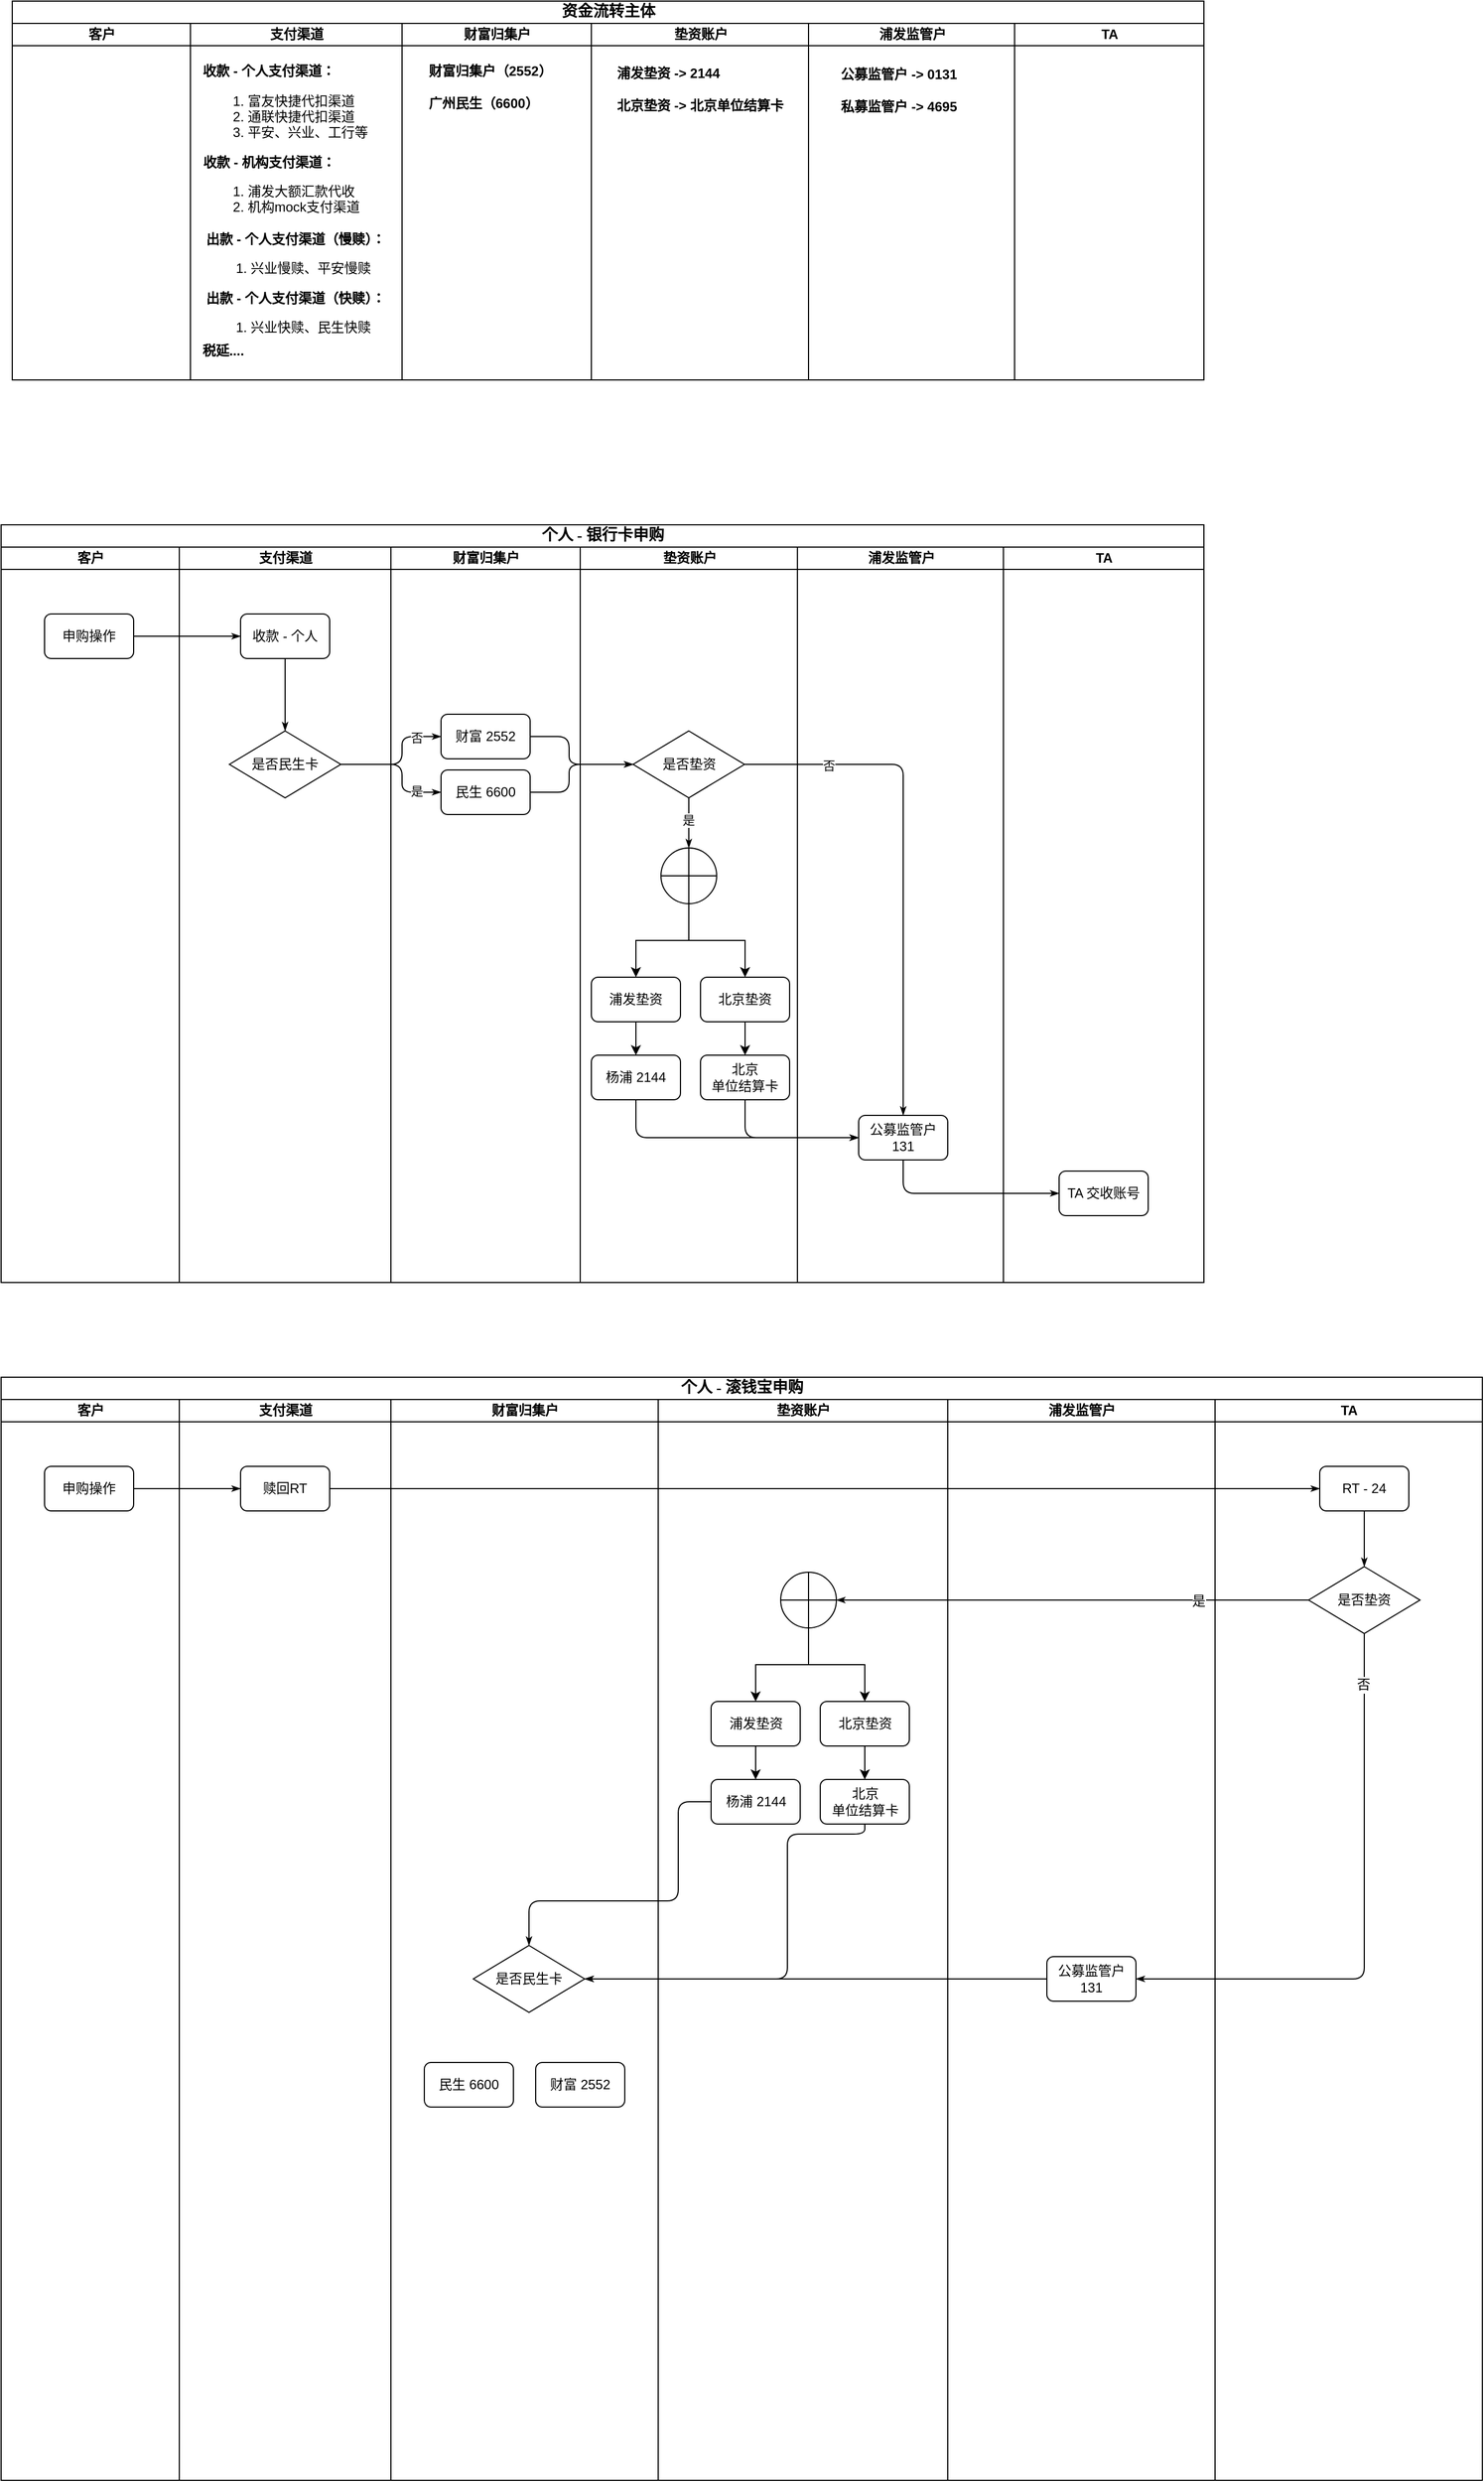 <mxfile version="24.7.7">
  <diagram name="Page-1" id="74e2e168-ea6b-b213-b513-2b3c1d86103e">
    <mxGraphModel dx="1280" dy="2518" grid="1" gridSize="10" guides="1" tooltips="1" connect="1" arrows="1" fold="1" page="1" pageScale="1" pageWidth="1100" pageHeight="850" background="none" math="0" shadow="0">
      <root>
        <mxCell id="0" />
        <mxCell id="1" parent="0" />
        <mxCell id="ZAlz1cg8hfb-RX_8pKFO-1" value="&lt;font style=&quot;font-size: 14px;&quot;&gt;资金流转主体&lt;/font&gt;" style="swimlane;html=1;childLayout=stackLayout;startSize=20;rounded=0;shadow=0;labelBackgroundColor=none;strokeWidth=1;fontFamily=Verdana;fontSize=8;align=center;" vertex="1" parent="1">
          <mxGeometry x="60" y="-950" width="1070" height="340" as="geometry">
            <mxRectangle x="70" y="40" width="60" height="20" as="alternateBounds" />
          </mxGeometry>
        </mxCell>
        <mxCell id="ZAlz1cg8hfb-RX_8pKFO-2" value="客户" style="swimlane;html=1;startSize=20;" vertex="1" parent="ZAlz1cg8hfb-RX_8pKFO-1">
          <mxGeometry y="20" width="160" height="320" as="geometry">
            <mxRectangle y="20" width="40" height="730" as="alternateBounds" />
          </mxGeometry>
        </mxCell>
        <mxCell id="ZAlz1cg8hfb-RX_8pKFO-3" value="支付渠道" style="swimlane;html=1;startSize=20;" vertex="1" parent="ZAlz1cg8hfb-RX_8pKFO-1">
          <mxGeometry x="160" y="20" width="190" height="320" as="geometry">
            <mxRectangle x="160" y="20" width="40" height="730" as="alternateBounds" />
          </mxGeometry>
        </mxCell>
        <mxCell id="ZAlz1cg8hfb-RX_8pKFO-4" value="&lt;span style=&quot;background-color: initial;&quot;&gt;&lt;b&gt;&amp;nbsp; &amp;nbsp;收款 - 个人支付渠道：&lt;/b&gt;&lt;/span&gt;&lt;br&gt;&lt;blockquote style=&quot;margin: 0 0 0 40px; border: none; padding: 0px;&quot;&gt;&lt;ol&gt;&lt;li style=&quot;text-align: left;&quot;&gt;&lt;span style=&quot;background-color: initial;&quot;&gt;富友快捷代扣渠道&lt;/span&gt;&lt;/li&gt;&lt;li style=&quot;text-align: left;&quot;&gt;&lt;span style=&quot;background-color: initial;&quot;&gt;通联快捷代扣渠道&lt;/span&gt;&lt;/li&gt;&lt;li style=&quot;text-align: left;&quot;&gt;&lt;span style=&quot;background-color: initial;&quot;&gt;平安、兴业、工行等&lt;/span&gt;&lt;/li&gt;&lt;/ol&gt;&lt;div style=&quot;text-align: left;&quot;&gt;&lt;span style=&quot;text-align: center; background-color: initial;&quot;&gt;&lt;b&gt;收款 - 机构支付渠道：&lt;/b&gt;&lt;/span&gt;&lt;br style=&quot;text-align: center;&quot;&gt;&lt;ol&gt;&lt;li&gt;浦发大额汇款代收&lt;br&gt;&lt;/li&gt;&lt;li&gt;机构mock支付渠道&lt;br&gt;&lt;/li&gt;&lt;/ol&gt;&lt;/div&gt;&lt;/blockquote&gt;" style="text;html=1;align=center;verticalAlign=middle;resizable=0;points=[];autosize=1;strokeColor=none;fillColor=none;" vertex="1" parent="ZAlz1cg8hfb-RX_8pKFO-3">
          <mxGeometry x="-40" y="30" width="210" height="160" as="geometry" />
        </mxCell>
        <mxCell id="ZAlz1cg8hfb-RX_8pKFO-5" value="财富归集户" style="swimlane;html=1;startSize=20;" vertex="1" parent="ZAlz1cg8hfb-RX_8pKFO-1">
          <mxGeometry x="350" y="20" width="170" height="320" as="geometry">
            <mxRectangle x="320" y="20" width="40" height="730" as="alternateBounds" />
          </mxGeometry>
        </mxCell>
        <mxCell id="ZAlz1cg8hfb-RX_8pKFO-6" value="&lt;b style=&quot;background-color: initial;&quot;&gt;财富归集户（2552）&lt;br&gt;&lt;/b&gt;&lt;br&gt;&lt;b style=&quot;background-color: initial;&quot;&gt;广州民生（6600）&lt;/b&gt;" style="text;html=1;align=left;verticalAlign=middle;resizable=0;points=[];autosize=1;strokeColor=none;fillColor=none;" vertex="1" parent="ZAlz1cg8hfb-RX_8pKFO-5">
          <mxGeometry x="22" y="27" width="130" height="60" as="geometry" />
        </mxCell>
        <mxCell id="ZAlz1cg8hfb-RX_8pKFO-7" value="垫资账户" style="swimlane;html=1;startSize=20;" vertex="1" parent="ZAlz1cg8hfb-RX_8pKFO-1">
          <mxGeometry x="520" y="20" width="195" height="320" as="geometry" />
        </mxCell>
        <mxCell id="ZAlz1cg8hfb-RX_8pKFO-8" value="&lt;b style=&quot;background-color: initial;&quot;&gt;浦发垫资 -&amp;gt; 2144&lt;br&gt;&lt;/b&gt;&lt;br&gt;&lt;b style=&quot;background-color: initial;&quot;&gt;北京垫资 -&amp;gt; 北京单位结算卡&lt;/b&gt;" style="text;html=1;align=left;verticalAlign=middle;resizable=0;points=[];autosize=1;strokeColor=none;fillColor=none;" vertex="1" parent="ZAlz1cg8hfb-RX_8pKFO-7">
          <mxGeometry x="21" y="29" width="170" height="60" as="geometry" />
        </mxCell>
        <mxCell id="ZAlz1cg8hfb-RX_8pKFO-9" value="浦发监管户" style="swimlane;html=1;startSize=20;" vertex="1" parent="ZAlz1cg8hfb-RX_8pKFO-1">
          <mxGeometry x="715" y="20" width="185" height="320" as="geometry" />
        </mxCell>
        <mxCell id="ZAlz1cg8hfb-RX_8pKFO-10" value="&lt;b style=&quot;background-color: initial;&quot;&gt;公募监管户 -&amp;gt; 0131&lt;br&gt;&lt;/b&gt;&lt;br&gt;&lt;b style=&quot;background-color: initial;&quot;&gt;私募监管户 -&amp;gt; 4695&lt;/b&gt;&lt;span style=&quot;color: rgba(0, 0, 0, 0); font-family: monospace; font-size: 0px; background-color: initial;&quot;&gt;%3CmxGraphModel%3E%3Croot%3E%3CmxCell%20id%3D%220%22%2F%3E%3CmxCell%20id%3D%221%22%20parent%3D%220%22%2F%3E%3CmxCell%20id%3D%222%22%20value%3D%22%26lt%3Bb%20style%3D%26quot%3Bbackground-color%3A%20initial%3B%26quot%3B%26gt%3B%E6%B5%A6%E5%8F%91%E5%9E%AB%E8%B5%84%20-%26amp%3Bgt%3B%202144%26lt%3Bbr%26gt%3B%26lt%3B%2Fb%26gt%3B%26lt%3Bbr%26gt%3B%26lt%3Bb%20style%3D%26quot%3Bbackground-color%3A%20initial%3B%26quot%3B%26gt%3B%E5%8C%97%E4%BA%AC%E5%9E%AB%E8%B5%84%20-%26amp%3Bgt%3B%20%E5%8C%97%E4%BA%AC%E5%8D%95%E4%BD%8D%E7%BB%93%E7%AE%97%E5%8D%A1%26lt%3B%2Fb%26gt%3B%22%20style%3D%22text%3Bhtml%3D1%3Balign%3Dleft%3BverticalAlign%3Dmiddle%3Bresizable%3D0%3Bpoints%3D%5B%5D%3Bautosize%3D1%3BstrokeColor%3Dnone%3BfillColor%3Dnone%3B%22%20vertex%3D%221%22%20parent%3D%221%22%3E%3CmxGeometry%20x%3D%22591%22%20y%3D%22-901%22%20width%3D%22170%22%20height%3D%2260%22%20as%3D%22geometry%22%2F%3E%3C%2FmxCell%3E%3C%2Froot%3E%3C%2FmxGraphModel%3E4&lt;/span&gt;" style="text;html=1;align=left;verticalAlign=middle;resizable=0;points=[];autosize=1;strokeColor=none;fillColor=none;" vertex="1" parent="ZAlz1cg8hfb-RX_8pKFO-9">
          <mxGeometry x="27" y="30" width="130" height="60" as="geometry" />
        </mxCell>
        <mxCell id="ZAlz1cg8hfb-RX_8pKFO-11" value="TA" style="swimlane;html=1;startSize=20;" vertex="1" parent="ZAlz1cg8hfb-RX_8pKFO-1">
          <mxGeometry x="900" y="20" width="170" height="320" as="geometry" />
        </mxCell>
        <mxCell id="ZAlz1cg8hfb-RX_8pKFO-12" value="&lt;span style=&quot;background-color: initial;&quot;&gt;&lt;b&gt;&amp;nbsp; &amp;nbsp; &amp;nbsp; &amp;nbsp; &amp;nbsp; &amp;nbsp; 出款 - 个人支付渠道（慢赎）：&lt;/b&gt;&lt;/span&gt;&lt;br&gt;&lt;blockquote style=&quot;margin: 0 0 0 40px; border: none; padding: 0px;&quot;&gt;&lt;ol&gt;&lt;li style=&quot;text-align: left;&quot;&gt;兴业慢赎、平安慢赎&lt;/li&gt;&lt;/ol&gt;&lt;div style=&quot;text-align: left;&quot;&gt;&lt;b style=&quot;background-color: initial; text-align: center;&quot;&gt;出款 - 个人支付渠道（快赎）：&lt;/b&gt;&lt;br&gt;&lt;/div&gt;&lt;div style=&quot;text-align: left;&quot;&gt;&lt;ol&gt;&lt;li&gt;&lt;span style=&quot;text-align: left; background-color: initial;&quot;&gt;兴业快赎、民生快赎&lt;/span&gt;&lt;/li&gt;&lt;/ol&gt;&lt;/div&gt;&lt;div style=&quot;text-align: left;&quot;&gt;&lt;/div&gt;&lt;/blockquote&gt;" style="text;html=1;align=center;verticalAlign=middle;resizable=0;points=[];autosize=1;strokeColor=none;fillColor=none;" vertex="1" parent="1">
          <mxGeometry x="179" y="-751" width="230" height="120" as="geometry" />
        </mxCell>
        <mxCell id="ZAlz1cg8hfb-RX_8pKFO-13" value="&lt;span style=&quot;background-color: initial;&quot;&gt;&lt;b&gt;&amp;nbsp; &amp;nbsp; &amp;nbsp; &amp;nbsp; &amp;nbsp; &amp;nbsp; 税延....&lt;/b&gt;&lt;/span&gt;&lt;blockquote style=&quot;margin: 0 0 0 40px; border: none; padding: 0px;&quot;&gt;&lt;div style=&quot;text-align: left;&quot;&gt;&lt;/div&gt;&lt;/blockquote&gt;" style="text;html=1;align=center;verticalAlign=middle;resizable=0;points=[];autosize=1;strokeColor=none;fillColor=none;" vertex="1" parent="1">
          <mxGeometry x="179" y="-651" width="100" height="30" as="geometry" />
        </mxCell>
        <mxCell id="ZAlz1cg8hfb-RX_8pKFO-14" value="&lt;font style=&quot;font-size: 14px;&quot;&gt;个人 - 银行卡申购&lt;/font&gt;" style="swimlane;html=1;childLayout=stackLayout;startSize=20;rounded=0;shadow=0;labelBackgroundColor=none;strokeWidth=1;fontFamily=Verdana;fontSize=8;align=center;" vertex="1" parent="1">
          <mxGeometry x="50" y="-480" width="1080" height="680" as="geometry">
            <mxRectangle x="70" y="40" width="60" height="20" as="alternateBounds" />
          </mxGeometry>
        </mxCell>
        <mxCell id="ZAlz1cg8hfb-RX_8pKFO-15" value="客户" style="swimlane;html=1;startSize=20;" vertex="1" parent="ZAlz1cg8hfb-RX_8pKFO-14">
          <mxGeometry y="20" width="160" height="660" as="geometry">
            <mxRectangle y="20" width="40" height="730" as="alternateBounds" />
          </mxGeometry>
        </mxCell>
        <mxCell id="ZAlz1cg8hfb-RX_8pKFO-16" value="申购操作" style="rounded=1;whiteSpace=wrap;html=1;" vertex="1" parent="ZAlz1cg8hfb-RX_8pKFO-15">
          <mxGeometry x="39" y="60" width="80" height="40" as="geometry" />
        </mxCell>
        <mxCell id="ZAlz1cg8hfb-RX_8pKFO-17" value="支付渠道" style="swimlane;html=1;startSize=20;" vertex="1" parent="ZAlz1cg8hfb-RX_8pKFO-14">
          <mxGeometry x="160" y="20" width="190" height="660" as="geometry">
            <mxRectangle x="160" y="20" width="40" height="730" as="alternateBounds" />
          </mxGeometry>
        </mxCell>
        <mxCell id="ZAlz1cg8hfb-RX_8pKFO-18" value="收款 - 个人" style="rounded=1;whiteSpace=wrap;html=1;" vertex="1" parent="ZAlz1cg8hfb-RX_8pKFO-17">
          <mxGeometry x="55" y="60" width="80" height="40" as="geometry" />
        </mxCell>
        <mxCell id="ZAlz1cg8hfb-RX_8pKFO-19" value="财富归集户" style="swimlane;html=1;startSize=20;" vertex="1" parent="ZAlz1cg8hfb-RX_8pKFO-14">
          <mxGeometry x="350" y="20" width="170" height="660" as="geometry">
            <mxRectangle x="320" y="20" width="40" height="730" as="alternateBounds" />
          </mxGeometry>
        </mxCell>
        <mxCell id="ZAlz1cg8hfb-RX_8pKFO-20" value="是否民生卡" style="rhombus;whiteSpace=wrap;html=1;" vertex="1" parent="ZAlz1cg8hfb-RX_8pKFO-19">
          <mxGeometry x="-145" y="165" width="100" height="60" as="geometry" />
        </mxCell>
        <mxCell id="ZAlz1cg8hfb-RX_8pKFO-21" value="财富 2552" style="rounded=1;whiteSpace=wrap;html=1;" vertex="1" parent="ZAlz1cg8hfb-RX_8pKFO-19">
          <mxGeometry x="45" y="150" width="80" height="40" as="geometry" />
        </mxCell>
        <mxCell id="ZAlz1cg8hfb-RX_8pKFO-22" value="民生 6600" style="rounded=1;whiteSpace=wrap;html=1;" vertex="1" parent="ZAlz1cg8hfb-RX_8pKFO-19">
          <mxGeometry x="45" y="200" width="80" height="40" as="geometry" />
        </mxCell>
        <mxCell id="ZAlz1cg8hfb-RX_8pKFO-23" style="edgeStyle=orthogonalEdgeStyle;rounded=1;orthogonalLoop=1;jettySize=auto;html=1;strokeColor=default;strokeWidth=1;align=center;verticalAlign=middle;fontFamily=Verdana;fontSize=8;fontColor=default;labelBackgroundColor=none;startArrow=none;startFill=0;startSize=5;endArrow=classicThin;endFill=1;endSize=5;entryX=0;entryY=0.5;entryDx=0;entryDy=0;" edge="1" parent="ZAlz1cg8hfb-RX_8pKFO-19" source="ZAlz1cg8hfb-RX_8pKFO-20" target="ZAlz1cg8hfb-RX_8pKFO-21">
          <mxGeometry relative="1" as="geometry">
            <Array as="points">
              <mxPoint x="10" y="195" />
              <mxPoint x="10" y="170" />
            </Array>
          </mxGeometry>
        </mxCell>
        <mxCell id="ZAlz1cg8hfb-RX_8pKFO-24" value="否" style="edgeLabel;html=1;align=center;verticalAlign=middle;resizable=0;points=[];" connectable="0" vertex="1" parent="ZAlz1cg8hfb-RX_8pKFO-23">
          <mxGeometry x="0.744" y="-1" relative="1" as="geometry">
            <mxPoint x="-8" as="offset" />
          </mxGeometry>
        </mxCell>
        <mxCell id="ZAlz1cg8hfb-RX_8pKFO-25" style="edgeStyle=orthogonalEdgeStyle;rounded=1;orthogonalLoop=1;jettySize=auto;html=1;entryX=0;entryY=0.5;entryDx=0;entryDy=0;strokeColor=default;strokeWidth=1;align=center;verticalAlign=middle;fontFamily=Verdana;fontSize=8;fontColor=default;labelBackgroundColor=none;startArrow=none;startFill=0;startSize=5;endArrow=classicThin;endFill=1;endSize=5;" edge="1" parent="ZAlz1cg8hfb-RX_8pKFO-19" source="ZAlz1cg8hfb-RX_8pKFO-20" target="ZAlz1cg8hfb-RX_8pKFO-22">
          <mxGeometry relative="1" as="geometry">
            <Array as="points">
              <mxPoint x="10" y="195" />
              <mxPoint x="10" y="220" />
            </Array>
          </mxGeometry>
        </mxCell>
        <mxCell id="ZAlz1cg8hfb-RX_8pKFO-26" value="是" style="edgeLabel;html=1;align=center;verticalAlign=middle;resizable=0;points=[];" connectable="0" vertex="1" parent="ZAlz1cg8hfb-RX_8pKFO-25">
          <mxGeometry x="0.802" y="1" relative="1" as="geometry">
            <mxPoint x="-11" as="offset" />
          </mxGeometry>
        </mxCell>
        <mxCell id="ZAlz1cg8hfb-RX_8pKFO-27" value="垫资账户" style="swimlane;html=1;startSize=20;" vertex="1" parent="ZAlz1cg8hfb-RX_8pKFO-14">
          <mxGeometry x="520" y="20" width="195" height="660" as="geometry" />
        </mxCell>
        <mxCell id="ZAlz1cg8hfb-RX_8pKFO-28" style="edgeStyle=orthogonalEdgeStyle;rounded=1;orthogonalLoop=1;jettySize=auto;html=1;strokeColor=default;strokeWidth=1;align=center;verticalAlign=middle;fontFamily=Verdana;fontSize=8;fontColor=default;labelBackgroundColor=none;startArrow=none;startFill=0;startSize=5;endArrow=classicThin;endFill=1;endSize=5;entryX=0.5;entryY=0;entryDx=0;entryDy=0;entryPerimeter=0;" edge="1" parent="ZAlz1cg8hfb-RX_8pKFO-27" source="ZAlz1cg8hfb-RX_8pKFO-30" target="ZAlz1cg8hfb-RX_8pKFO-33">
          <mxGeometry relative="1" as="geometry">
            <mxPoint x="97.5" y="270" as="targetPoint" />
          </mxGeometry>
        </mxCell>
        <mxCell id="ZAlz1cg8hfb-RX_8pKFO-29" value="是" style="edgeLabel;html=1;align=center;verticalAlign=middle;resizable=0;points=[];" connectable="0" vertex="1" parent="ZAlz1cg8hfb-RX_8pKFO-28">
          <mxGeometry x="-0.127" y="-1" relative="1" as="geometry">
            <mxPoint as="offset" />
          </mxGeometry>
        </mxCell>
        <mxCell id="ZAlz1cg8hfb-RX_8pKFO-30" value="是否垫资" style="rhombus;whiteSpace=wrap;html=1;" vertex="1" parent="ZAlz1cg8hfb-RX_8pKFO-27">
          <mxGeometry x="47.5" y="165" width="100" height="60" as="geometry" />
        </mxCell>
        <mxCell id="ZAlz1cg8hfb-RX_8pKFO-31" style="edgeStyle=orthogonalEdgeStyle;rounded=0;orthogonalLoop=1;jettySize=auto;html=1;" edge="1" parent="ZAlz1cg8hfb-RX_8pKFO-27" source="ZAlz1cg8hfb-RX_8pKFO-33" target="ZAlz1cg8hfb-RX_8pKFO-35">
          <mxGeometry relative="1" as="geometry" />
        </mxCell>
        <mxCell id="ZAlz1cg8hfb-RX_8pKFO-32" style="edgeStyle=orthogonalEdgeStyle;rounded=0;orthogonalLoop=1;jettySize=auto;html=1;exitX=0.5;exitY=1;exitDx=0;exitDy=0;exitPerimeter=0;" edge="1" parent="ZAlz1cg8hfb-RX_8pKFO-27" source="ZAlz1cg8hfb-RX_8pKFO-33" target="ZAlz1cg8hfb-RX_8pKFO-37">
          <mxGeometry relative="1" as="geometry" />
        </mxCell>
        <mxCell id="ZAlz1cg8hfb-RX_8pKFO-33" value="" style="verticalLabelPosition=bottom;verticalAlign=top;html=1;shape=mxgraph.flowchart.summing_function;" vertex="1" parent="ZAlz1cg8hfb-RX_8pKFO-27">
          <mxGeometry x="72.5" y="270" width="50" height="50" as="geometry" />
        </mxCell>
        <mxCell id="ZAlz1cg8hfb-RX_8pKFO-34" style="edgeStyle=orthogonalEdgeStyle;rounded=0;orthogonalLoop=1;jettySize=auto;html=1;entryX=0.5;entryY=0;entryDx=0;entryDy=0;" edge="1" parent="ZAlz1cg8hfb-RX_8pKFO-27" source="ZAlz1cg8hfb-RX_8pKFO-35" target="ZAlz1cg8hfb-RX_8pKFO-38">
          <mxGeometry relative="1" as="geometry">
            <mxPoint x="50" y="456" as="targetPoint" />
          </mxGeometry>
        </mxCell>
        <mxCell id="ZAlz1cg8hfb-RX_8pKFO-35" value="浦发垫资" style="rounded=1;whiteSpace=wrap;html=1;" vertex="1" parent="ZAlz1cg8hfb-RX_8pKFO-27">
          <mxGeometry x="10" y="386" width="80" height="40" as="geometry" />
        </mxCell>
        <mxCell id="ZAlz1cg8hfb-RX_8pKFO-36" style="edgeStyle=orthogonalEdgeStyle;rounded=0;orthogonalLoop=1;jettySize=auto;html=1;entryX=0.5;entryY=0;entryDx=0;entryDy=0;" edge="1" parent="ZAlz1cg8hfb-RX_8pKFO-27" source="ZAlz1cg8hfb-RX_8pKFO-37" target="ZAlz1cg8hfb-RX_8pKFO-39">
          <mxGeometry relative="1" as="geometry">
            <mxPoint x="148" y="456" as="targetPoint" />
          </mxGeometry>
        </mxCell>
        <mxCell id="ZAlz1cg8hfb-RX_8pKFO-37" value="北京垫资" style="rounded=1;whiteSpace=wrap;html=1;" vertex="1" parent="ZAlz1cg8hfb-RX_8pKFO-27">
          <mxGeometry x="108" y="386" width="80" height="40" as="geometry" />
        </mxCell>
        <mxCell id="ZAlz1cg8hfb-RX_8pKFO-38" value="杨浦 2144" style="rounded=1;whiteSpace=wrap;html=1;" vertex="1" parent="ZAlz1cg8hfb-RX_8pKFO-27">
          <mxGeometry x="10" y="456" width="80" height="40" as="geometry" />
        </mxCell>
        <mxCell id="ZAlz1cg8hfb-RX_8pKFO-39" value="北京&lt;br&gt;单位结算卡" style="rounded=1;whiteSpace=wrap;html=1;" vertex="1" parent="ZAlz1cg8hfb-RX_8pKFO-27">
          <mxGeometry x="108" y="456" width="80" height="40" as="geometry" />
        </mxCell>
        <mxCell id="ZAlz1cg8hfb-RX_8pKFO-40" value="浦发监管户" style="swimlane;html=1;startSize=20;" vertex="1" parent="ZAlz1cg8hfb-RX_8pKFO-14">
          <mxGeometry x="715" y="20" width="185" height="660" as="geometry" />
        </mxCell>
        <mxCell id="ZAlz1cg8hfb-RX_8pKFO-41" value="公募监管户&lt;br&gt;131" style="rounded=1;whiteSpace=wrap;html=1;" vertex="1" parent="ZAlz1cg8hfb-RX_8pKFO-40">
          <mxGeometry x="55" y="510" width="80" height="40" as="geometry" />
        </mxCell>
        <mxCell id="ZAlz1cg8hfb-RX_8pKFO-42" value="TA" style="swimlane;html=1;startSize=20;" vertex="1" parent="ZAlz1cg8hfb-RX_8pKFO-14">
          <mxGeometry x="900" y="20" width="180" height="660" as="geometry" />
        </mxCell>
        <mxCell id="ZAlz1cg8hfb-RX_8pKFO-43" value="TA 交收账号" style="rounded=1;whiteSpace=wrap;html=1;" vertex="1" parent="ZAlz1cg8hfb-RX_8pKFO-42">
          <mxGeometry x="50" y="560" width="80" height="40" as="geometry" />
        </mxCell>
        <mxCell id="ZAlz1cg8hfb-RX_8pKFO-44" style="edgeStyle=orthogonalEdgeStyle;rounded=1;orthogonalLoop=1;jettySize=auto;html=1;exitX=1;exitY=0.5;exitDx=0;exitDy=0;entryX=0;entryY=0.5;entryDx=0;entryDy=0;strokeColor=default;strokeWidth=1;align=center;verticalAlign=middle;fontFamily=Verdana;fontSize=8;fontColor=default;labelBackgroundColor=none;startArrow=none;startFill=0;startSize=5;endArrow=classicThin;endFill=1;endSize=5;" edge="1" parent="ZAlz1cg8hfb-RX_8pKFO-14" source="ZAlz1cg8hfb-RX_8pKFO-16" target="ZAlz1cg8hfb-RX_8pKFO-18">
          <mxGeometry relative="1" as="geometry">
            <mxPoint x="220" y="99.667" as="targetPoint" />
          </mxGeometry>
        </mxCell>
        <mxCell id="ZAlz1cg8hfb-RX_8pKFO-45" style="edgeStyle=orthogonalEdgeStyle;rounded=1;orthogonalLoop=1;jettySize=auto;html=1;entryX=0.5;entryY=0;entryDx=0;entryDy=0;strokeColor=default;strokeWidth=1;align=center;verticalAlign=middle;fontFamily=Verdana;fontSize=8;fontColor=default;labelBackgroundColor=none;startArrow=none;startFill=0;startSize=5;endArrow=classicThin;endFill=1;endSize=5;" edge="1" parent="ZAlz1cg8hfb-RX_8pKFO-14" source="ZAlz1cg8hfb-RX_8pKFO-18" target="ZAlz1cg8hfb-RX_8pKFO-20">
          <mxGeometry relative="1" as="geometry" />
        </mxCell>
        <mxCell id="ZAlz1cg8hfb-RX_8pKFO-46" style="edgeStyle=orthogonalEdgeStyle;rounded=1;orthogonalLoop=1;jettySize=auto;html=1;entryX=0;entryY=0.5;entryDx=0;entryDy=0;strokeColor=default;strokeWidth=1;align=center;verticalAlign=middle;fontFamily=Verdana;fontSize=8;fontColor=default;labelBackgroundColor=none;startArrow=none;startFill=0;startSize=5;endArrow=classicThin;endFill=1;endSize=5;" edge="1" parent="ZAlz1cg8hfb-RX_8pKFO-14" source="ZAlz1cg8hfb-RX_8pKFO-21" target="ZAlz1cg8hfb-RX_8pKFO-30">
          <mxGeometry relative="1" as="geometry">
            <Array as="points">
              <mxPoint x="510" y="190" />
              <mxPoint x="510" y="215" />
            </Array>
          </mxGeometry>
        </mxCell>
        <mxCell id="ZAlz1cg8hfb-RX_8pKFO-47" style="edgeStyle=orthogonalEdgeStyle;rounded=1;orthogonalLoop=1;jettySize=auto;html=1;strokeColor=default;strokeWidth=1;align=center;verticalAlign=middle;fontFamily=Verdana;fontSize=8;fontColor=default;labelBackgroundColor=none;startArrow=none;startFill=0;startSize=5;endArrow=classicThin;endFill=1;endSize=5;" edge="1" parent="ZAlz1cg8hfb-RX_8pKFO-14" source="ZAlz1cg8hfb-RX_8pKFO-22" target="ZAlz1cg8hfb-RX_8pKFO-30">
          <mxGeometry relative="1" as="geometry">
            <Array as="points">
              <mxPoint x="510" y="240" />
              <mxPoint x="510" y="215" />
            </Array>
          </mxGeometry>
        </mxCell>
        <mxCell id="ZAlz1cg8hfb-RX_8pKFO-48" style="edgeStyle=orthogonalEdgeStyle;rounded=1;orthogonalLoop=1;jettySize=auto;html=1;entryX=0.5;entryY=0;entryDx=0;entryDy=0;strokeColor=default;strokeWidth=1;align=center;verticalAlign=middle;fontFamily=Verdana;fontSize=8;fontColor=default;labelBackgroundColor=none;startArrow=none;startFill=0;startSize=5;endArrow=classicThin;endFill=1;endSize=5;" edge="1" parent="ZAlz1cg8hfb-RX_8pKFO-14" source="ZAlz1cg8hfb-RX_8pKFO-30" target="ZAlz1cg8hfb-RX_8pKFO-41">
          <mxGeometry relative="1" as="geometry">
            <Array as="points">
              <mxPoint x="810" y="215" />
            </Array>
          </mxGeometry>
        </mxCell>
        <mxCell id="ZAlz1cg8hfb-RX_8pKFO-49" value="否" style="edgeLabel;html=1;align=center;verticalAlign=middle;resizable=0;points=[];" connectable="0" vertex="1" parent="ZAlz1cg8hfb-RX_8pKFO-48">
          <mxGeometry x="-0.67" y="-1" relative="1" as="geometry">
            <mxPoint as="offset" />
          </mxGeometry>
        </mxCell>
        <mxCell id="ZAlz1cg8hfb-RX_8pKFO-50" style="edgeStyle=orthogonalEdgeStyle;rounded=1;orthogonalLoop=1;jettySize=auto;html=1;entryX=0;entryY=0.5;entryDx=0;entryDy=0;strokeColor=default;strokeWidth=1;align=center;verticalAlign=middle;fontFamily=Verdana;fontSize=8;fontColor=default;labelBackgroundColor=none;startArrow=none;startFill=0;startSize=5;endArrow=classicThin;endFill=1;endSize=5;" edge="1" parent="ZAlz1cg8hfb-RX_8pKFO-14" source="ZAlz1cg8hfb-RX_8pKFO-38" target="ZAlz1cg8hfb-RX_8pKFO-41">
          <mxGeometry relative="1" as="geometry">
            <mxPoint x="570" y="560" as="targetPoint" />
            <Array as="points">
              <mxPoint x="570" y="550" />
            </Array>
          </mxGeometry>
        </mxCell>
        <mxCell id="ZAlz1cg8hfb-RX_8pKFO-51" style="edgeStyle=orthogonalEdgeStyle;rounded=1;orthogonalLoop=1;jettySize=auto;html=1;strokeColor=default;strokeWidth=1;align=center;verticalAlign=middle;fontFamily=Verdana;fontSize=8;fontColor=default;labelBackgroundColor=none;startArrow=none;startFill=0;startSize=5;endArrow=classicThin;endFill=1;endSize=5;entryX=0;entryY=0.5;entryDx=0;entryDy=0;" edge="1" parent="ZAlz1cg8hfb-RX_8pKFO-14" source="ZAlz1cg8hfb-RX_8pKFO-39" target="ZAlz1cg8hfb-RX_8pKFO-41">
          <mxGeometry relative="1" as="geometry">
            <mxPoint x="668" y="560" as="targetPoint" />
            <Array as="points">
              <mxPoint x="668" y="550" />
            </Array>
          </mxGeometry>
        </mxCell>
        <mxCell id="ZAlz1cg8hfb-RX_8pKFO-52" style="edgeStyle=orthogonalEdgeStyle;rounded=1;orthogonalLoop=1;jettySize=auto;html=1;entryX=0;entryY=0.5;entryDx=0;entryDy=0;strokeColor=default;strokeWidth=1;align=center;verticalAlign=middle;fontFamily=Verdana;fontSize=8;fontColor=default;labelBackgroundColor=none;startArrow=none;startFill=0;startSize=5;endArrow=classicThin;endFill=1;endSize=5;" edge="1" parent="ZAlz1cg8hfb-RX_8pKFO-14" source="ZAlz1cg8hfb-RX_8pKFO-41" target="ZAlz1cg8hfb-RX_8pKFO-43">
          <mxGeometry relative="1" as="geometry">
            <Array as="points">
              <mxPoint x="810" y="600" />
            </Array>
          </mxGeometry>
        </mxCell>
        <mxCell id="ZAlz1cg8hfb-RX_8pKFO-53" value="&lt;font style=&quot;font-size: 14px;&quot;&gt;个人 - 滚钱宝申购&lt;/font&gt;" style="swimlane;html=1;childLayout=stackLayout;startSize=20;rounded=0;shadow=0;labelBackgroundColor=none;strokeWidth=1;fontFamily=Verdana;fontSize=8;align=center;" vertex="1" parent="1">
          <mxGeometry x="50" y="285" width="1330" height="990" as="geometry">
            <mxRectangle x="70" y="40" width="60" height="20" as="alternateBounds" />
          </mxGeometry>
        </mxCell>
        <mxCell id="ZAlz1cg8hfb-RX_8pKFO-54" value="客户" style="swimlane;html=1;startSize=20;" vertex="1" parent="ZAlz1cg8hfb-RX_8pKFO-53">
          <mxGeometry y="20" width="160" height="970" as="geometry">
            <mxRectangle y="20" width="40" height="730" as="alternateBounds" />
          </mxGeometry>
        </mxCell>
        <mxCell id="ZAlz1cg8hfb-RX_8pKFO-55" value="申购操作" style="rounded=1;whiteSpace=wrap;html=1;" vertex="1" parent="ZAlz1cg8hfb-RX_8pKFO-54">
          <mxGeometry x="39" y="60" width="80" height="40" as="geometry" />
        </mxCell>
        <mxCell id="ZAlz1cg8hfb-RX_8pKFO-56" value="支付渠道" style="swimlane;html=1;startSize=20;" vertex="1" parent="ZAlz1cg8hfb-RX_8pKFO-53">
          <mxGeometry x="160" y="20" width="190" height="970" as="geometry">
            <mxRectangle x="160" y="20" width="40" height="730" as="alternateBounds" />
          </mxGeometry>
        </mxCell>
        <mxCell id="ZAlz1cg8hfb-RX_8pKFO-57" value="赎回RT" style="rounded=1;whiteSpace=wrap;html=1;" vertex="1" parent="ZAlz1cg8hfb-RX_8pKFO-56">
          <mxGeometry x="55" y="60" width="80" height="40" as="geometry" />
        </mxCell>
        <mxCell id="ZAlz1cg8hfb-RX_8pKFO-58" value="财富归集户" style="swimlane;html=1;startSize=20;" vertex="1" parent="ZAlz1cg8hfb-RX_8pKFO-53">
          <mxGeometry x="350" y="20" width="240" height="970" as="geometry">
            <mxRectangle x="320" y="20" width="40" height="730" as="alternateBounds" />
          </mxGeometry>
        </mxCell>
        <mxCell id="ZAlz1cg8hfb-RX_8pKFO-59" value="财富 2552" style="rounded=1;whiteSpace=wrap;html=1;" vertex="1" parent="ZAlz1cg8hfb-RX_8pKFO-58">
          <mxGeometry x="130" y="595" width="80" height="40" as="geometry" />
        </mxCell>
        <mxCell id="ZAlz1cg8hfb-RX_8pKFO-60" value="民生 6600" style="rounded=1;whiteSpace=wrap;html=1;" vertex="1" parent="ZAlz1cg8hfb-RX_8pKFO-58">
          <mxGeometry x="30" y="595" width="80" height="40" as="geometry" />
        </mxCell>
        <mxCell id="ZAlz1cg8hfb-RX_8pKFO-61" value="是否民生卡" style="rhombus;whiteSpace=wrap;html=1;" vertex="1" parent="ZAlz1cg8hfb-RX_8pKFO-58">
          <mxGeometry x="74" y="490" width="100" height="60" as="geometry" />
        </mxCell>
        <mxCell id="ZAlz1cg8hfb-RX_8pKFO-62" value="垫资账户" style="swimlane;html=1;startSize=20;" vertex="1" parent="ZAlz1cg8hfb-RX_8pKFO-53">
          <mxGeometry x="590" y="20" width="260" height="970" as="geometry" />
        </mxCell>
        <mxCell id="ZAlz1cg8hfb-RX_8pKFO-63" style="edgeStyle=orthogonalEdgeStyle;rounded=0;orthogonalLoop=1;jettySize=auto;html=1;" edge="1" parent="ZAlz1cg8hfb-RX_8pKFO-62" source="ZAlz1cg8hfb-RX_8pKFO-65" target="ZAlz1cg8hfb-RX_8pKFO-67">
          <mxGeometry relative="1" as="geometry" />
        </mxCell>
        <mxCell id="ZAlz1cg8hfb-RX_8pKFO-64" style="edgeStyle=orthogonalEdgeStyle;rounded=0;orthogonalLoop=1;jettySize=auto;html=1;exitX=0.5;exitY=1;exitDx=0;exitDy=0;exitPerimeter=0;" edge="1" parent="ZAlz1cg8hfb-RX_8pKFO-62" source="ZAlz1cg8hfb-RX_8pKFO-65" target="ZAlz1cg8hfb-RX_8pKFO-69">
          <mxGeometry relative="1" as="geometry" />
        </mxCell>
        <mxCell id="ZAlz1cg8hfb-RX_8pKFO-65" value="" style="verticalLabelPosition=bottom;verticalAlign=top;html=1;shape=mxgraph.flowchart.summing_function;" vertex="1" parent="ZAlz1cg8hfb-RX_8pKFO-62">
          <mxGeometry x="110" y="155" width="50" height="50" as="geometry" />
        </mxCell>
        <mxCell id="ZAlz1cg8hfb-RX_8pKFO-66" style="edgeStyle=orthogonalEdgeStyle;rounded=0;orthogonalLoop=1;jettySize=auto;html=1;entryX=0.5;entryY=0;entryDx=0;entryDy=0;" edge="1" parent="ZAlz1cg8hfb-RX_8pKFO-62" source="ZAlz1cg8hfb-RX_8pKFO-67" target="ZAlz1cg8hfb-RX_8pKFO-70">
          <mxGeometry relative="1" as="geometry">
            <mxPoint x="87.5" y="341" as="targetPoint" />
          </mxGeometry>
        </mxCell>
        <mxCell id="ZAlz1cg8hfb-RX_8pKFO-67" value="浦发垫资" style="rounded=1;whiteSpace=wrap;html=1;" vertex="1" parent="ZAlz1cg8hfb-RX_8pKFO-62">
          <mxGeometry x="47.5" y="271" width="80" height="40" as="geometry" />
        </mxCell>
        <mxCell id="ZAlz1cg8hfb-RX_8pKFO-68" style="edgeStyle=orthogonalEdgeStyle;rounded=0;orthogonalLoop=1;jettySize=auto;html=1;entryX=0.5;entryY=0;entryDx=0;entryDy=0;" edge="1" parent="ZAlz1cg8hfb-RX_8pKFO-62" source="ZAlz1cg8hfb-RX_8pKFO-69" target="ZAlz1cg8hfb-RX_8pKFO-71">
          <mxGeometry relative="1" as="geometry">
            <mxPoint x="185.5" y="341" as="targetPoint" />
          </mxGeometry>
        </mxCell>
        <mxCell id="ZAlz1cg8hfb-RX_8pKFO-69" value="北京垫资" style="rounded=1;whiteSpace=wrap;html=1;" vertex="1" parent="ZAlz1cg8hfb-RX_8pKFO-62">
          <mxGeometry x="145.5" y="271" width="80" height="40" as="geometry" />
        </mxCell>
        <mxCell id="ZAlz1cg8hfb-RX_8pKFO-70" value="杨浦 2144" style="rounded=1;whiteSpace=wrap;html=1;" vertex="1" parent="ZAlz1cg8hfb-RX_8pKFO-62">
          <mxGeometry x="47.5" y="341" width="80" height="40" as="geometry" />
        </mxCell>
        <mxCell id="ZAlz1cg8hfb-RX_8pKFO-71" value="北京&lt;br&gt;单位结算卡" style="rounded=1;whiteSpace=wrap;html=1;" vertex="1" parent="ZAlz1cg8hfb-RX_8pKFO-62">
          <mxGeometry x="145.5" y="341" width="80" height="40" as="geometry" />
        </mxCell>
        <mxCell id="ZAlz1cg8hfb-RX_8pKFO-72" value="浦发监管户" style="swimlane;html=1;startSize=20;" vertex="1" parent="ZAlz1cg8hfb-RX_8pKFO-53">
          <mxGeometry x="850" y="20" width="240" height="970" as="geometry" />
        </mxCell>
        <mxCell id="ZAlz1cg8hfb-RX_8pKFO-73" value="公募监管户&lt;br&gt;131" style="rounded=1;whiteSpace=wrap;html=1;" vertex="1" parent="ZAlz1cg8hfb-RX_8pKFO-72">
          <mxGeometry x="89" y="500" width="80" height="40" as="geometry" />
        </mxCell>
        <mxCell id="ZAlz1cg8hfb-RX_8pKFO-74" value="TA" style="swimlane;html=1;startSize=20;" vertex="1" parent="ZAlz1cg8hfb-RX_8pKFO-53">
          <mxGeometry x="1090" y="20" width="240" height="970" as="geometry" />
        </mxCell>
        <mxCell id="ZAlz1cg8hfb-RX_8pKFO-75" value="RT - 24" style="rounded=1;whiteSpace=wrap;html=1;" vertex="1" parent="ZAlz1cg8hfb-RX_8pKFO-74">
          <mxGeometry x="94" y="60" width="80" height="40" as="geometry" />
        </mxCell>
        <mxCell id="ZAlz1cg8hfb-RX_8pKFO-76" value="是否垫资" style="rhombus;whiteSpace=wrap;html=1;" vertex="1" parent="ZAlz1cg8hfb-RX_8pKFO-74">
          <mxGeometry x="84" y="150" width="100" height="60" as="geometry" />
        </mxCell>
        <mxCell id="ZAlz1cg8hfb-RX_8pKFO-77" style="edgeStyle=orthogonalEdgeStyle;rounded=1;orthogonalLoop=1;jettySize=auto;html=1;exitX=0.5;exitY=1;exitDx=0;exitDy=0;strokeColor=default;strokeWidth=1;align=center;verticalAlign=middle;fontFamily=Verdana;fontSize=8;fontColor=default;labelBackgroundColor=none;startArrow=none;startFill=0;startSize=5;endArrow=classicThin;endFill=1;endSize=5;" edge="1" parent="ZAlz1cg8hfb-RX_8pKFO-74" source="ZAlz1cg8hfb-RX_8pKFO-75" target="ZAlz1cg8hfb-RX_8pKFO-76">
          <mxGeometry relative="1" as="geometry" />
        </mxCell>
        <mxCell id="ZAlz1cg8hfb-RX_8pKFO-78" style="edgeStyle=orthogonalEdgeStyle;rounded=1;orthogonalLoop=1;jettySize=auto;html=1;exitX=1;exitY=0.5;exitDx=0;exitDy=0;entryX=0;entryY=0.5;entryDx=0;entryDy=0;strokeColor=default;strokeWidth=1;align=center;verticalAlign=middle;fontFamily=Verdana;fontSize=8;fontColor=default;labelBackgroundColor=none;startArrow=none;startFill=0;startSize=5;endArrow=classicThin;endFill=1;endSize=5;" edge="1" parent="ZAlz1cg8hfb-RX_8pKFO-53" source="ZAlz1cg8hfb-RX_8pKFO-55" target="ZAlz1cg8hfb-RX_8pKFO-57">
          <mxGeometry relative="1" as="geometry">
            <mxPoint x="220" y="99.667" as="targetPoint" />
          </mxGeometry>
        </mxCell>
        <mxCell id="ZAlz1cg8hfb-RX_8pKFO-79" style="edgeStyle=orthogonalEdgeStyle;rounded=1;orthogonalLoop=1;jettySize=auto;html=1;entryX=0;entryY=0.5;entryDx=0;entryDy=0;strokeColor=default;strokeWidth=1;align=center;verticalAlign=middle;fontFamily=Verdana;fontSize=8;fontColor=default;labelBackgroundColor=none;startArrow=none;startFill=0;startSize=5;endArrow=classicThin;endFill=1;endSize=5;" edge="1" parent="ZAlz1cg8hfb-RX_8pKFO-53" source="ZAlz1cg8hfb-RX_8pKFO-57" target="ZAlz1cg8hfb-RX_8pKFO-75">
          <mxGeometry relative="1" as="geometry" />
        </mxCell>
        <mxCell id="ZAlz1cg8hfb-RX_8pKFO-80" style="edgeStyle=orthogonalEdgeStyle;shape=connector;rounded=1;orthogonalLoop=1;jettySize=auto;html=1;entryX=1;entryY=0.5;entryDx=0;entryDy=0;strokeColor=default;strokeWidth=1;align=center;verticalAlign=middle;fontFamily=Verdana;fontSize=8;fontColor=default;labelBackgroundColor=none;startArrow=none;startFill=0;startSize=5;endArrow=classicThin;endFill=1;endSize=5;" edge="1" parent="ZAlz1cg8hfb-RX_8pKFO-53" source="ZAlz1cg8hfb-RX_8pKFO-76" target="ZAlz1cg8hfb-RX_8pKFO-73">
          <mxGeometry relative="1" as="geometry">
            <Array as="points">
              <mxPoint x="1224" y="540" />
            </Array>
          </mxGeometry>
        </mxCell>
        <mxCell id="ZAlz1cg8hfb-RX_8pKFO-81" value="否" style="edgeLabel;html=1;align=center;verticalAlign=middle;resizable=0;points=[];fontFamily=Verdana;fontSize=12;fontColor=default;labelBorderColor=none;labelBackgroundColor=default;fillColor=none;gradientColor=none;" connectable="0" vertex="1" parent="ZAlz1cg8hfb-RX_8pKFO-80">
          <mxGeometry x="-0.819" y="-1" relative="1" as="geometry">
            <mxPoint y="-1" as="offset" />
          </mxGeometry>
        </mxCell>
        <mxCell id="ZAlz1cg8hfb-RX_8pKFO-82" style="edgeStyle=orthogonalEdgeStyle;shape=connector;rounded=1;orthogonalLoop=1;jettySize=auto;html=1;entryX=1;entryY=0.5;entryDx=0;entryDy=0;entryPerimeter=0;strokeColor=default;strokeWidth=1;align=center;verticalAlign=middle;fontFamily=Verdana;fontSize=8;fontColor=default;labelBackgroundColor=none;startArrow=none;startFill=0;startSize=5;endArrow=classicThin;endFill=1;endSize=5;" edge="1" parent="ZAlz1cg8hfb-RX_8pKFO-53" source="ZAlz1cg8hfb-RX_8pKFO-76" target="ZAlz1cg8hfb-RX_8pKFO-65">
          <mxGeometry relative="1" as="geometry">
            <Array as="points">
              <mxPoint x="909" y="200" />
              <mxPoint x="909" y="200" />
            </Array>
          </mxGeometry>
        </mxCell>
        <mxCell id="ZAlz1cg8hfb-RX_8pKFO-83" value="是" style="edgeLabel;html=1;align=center;verticalAlign=middle;resizable=0;points=[];fontFamily=Verdana;fontSize=12;fontColor=default;labelBackgroundColor=default;labelBorderColor=none;" connectable="0" vertex="1" parent="ZAlz1cg8hfb-RX_8pKFO-82">
          <mxGeometry x="-0.533" y="1" relative="1" as="geometry">
            <mxPoint as="offset" />
          </mxGeometry>
        </mxCell>
        <mxCell id="ZAlz1cg8hfb-RX_8pKFO-84" style="edgeStyle=orthogonalEdgeStyle;shape=connector;rounded=1;orthogonalLoop=1;jettySize=auto;html=1;strokeColor=default;strokeWidth=1;align=center;verticalAlign=middle;fontFamily=Verdana;fontSize=12;fontColor=default;labelBorderColor=none;labelBackgroundColor=default;resizable=0;startArrow=none;startFill=0;startSize=5;endArrow=classicThin;endFill=1;endSize=5;" edge="1" parent="ZAlz1cg8hfb-RX_8pKFO-53" source="ZAlz1cg8hfb-RX_8pKFO-70" target="ZAlz1cg8hfb-RX_8pKFO-61">
          <mxGeometry relative="1" as="geometry">
            <Array as="points">
              <mxPoint x="608" y="470" />
              <mxPoint x="474" y="470" />
            </Array>
          </mxGeometry>
        </mxCell>
        <mxCell id="ZAlz1cg8hfb-RX_8pKFO-85" style="edgeStyle=orthogonalEdgeStyle;shape=connector;rounded=1;orthogonalLoop=1;jettySize=auto;html=1;strokeColor=default;strokeWidth=1;align=center;verticalAlign=middle;fontFamily=Verdana;fontSize=12;fontColor=default;labelBorderColor=none;labelBackgroundColor=default;resizable=0;startArrow=none;startFill=0;startSize=5;endArrow=classicThin;endFill=1;endSize=5;" edge="1" parent="ZAlz1cg8hfb-RX_8pKFO-53" source="ZAlz1cg8hfb-RX_8pKFO-71" target="ZAlz1cg8hfb-RX_8pKFO-61">
          <mxGeometry relative="1" as="geometry">
            <mxPoint x="469" y="465" as="targetPoint" />
            <Array as="points">
              <mxPoint x="706" y="410" />
              <mxPoint x="706" y="540" />
            </Array>
          </mxGeometry>
        </mxCell>
        <mxCell id="ZAlz1cg8hfb-RX_8pKFO-86" style="edgeStyle=orthogonalEdgeStyle;shape=connector;rounded=1;orthogonalLoop=1;jettySize=auto;html=1;entryX=1;entryY=0.5;entryDx=0;entryDy=0;strokeColor=default;strokeWidth=1;align=center;verticalAlign=middle;fontFamily=Verdana;fontSize=12;fontColor=default;labelBorderColor=none;labelBackgroundColor=default;resizable=0;startArrow=none;startFill=0;startSize=5;endArrow=classicThin;endFill=1;endSize=5;" edge="1" parent="ZAlz1cg8hfb-RX_8pKFO-53" source="ZAlz1cg8hfb-RX_8pKFO-73" target="ZAlz1cg8hfb-RX_8pKFO-61">
          <mxGeometry relative="1" as="geometry" />
        </mxCell>
      </root>
    </mxGraphModel>
  </diagram>
</mxfile>
